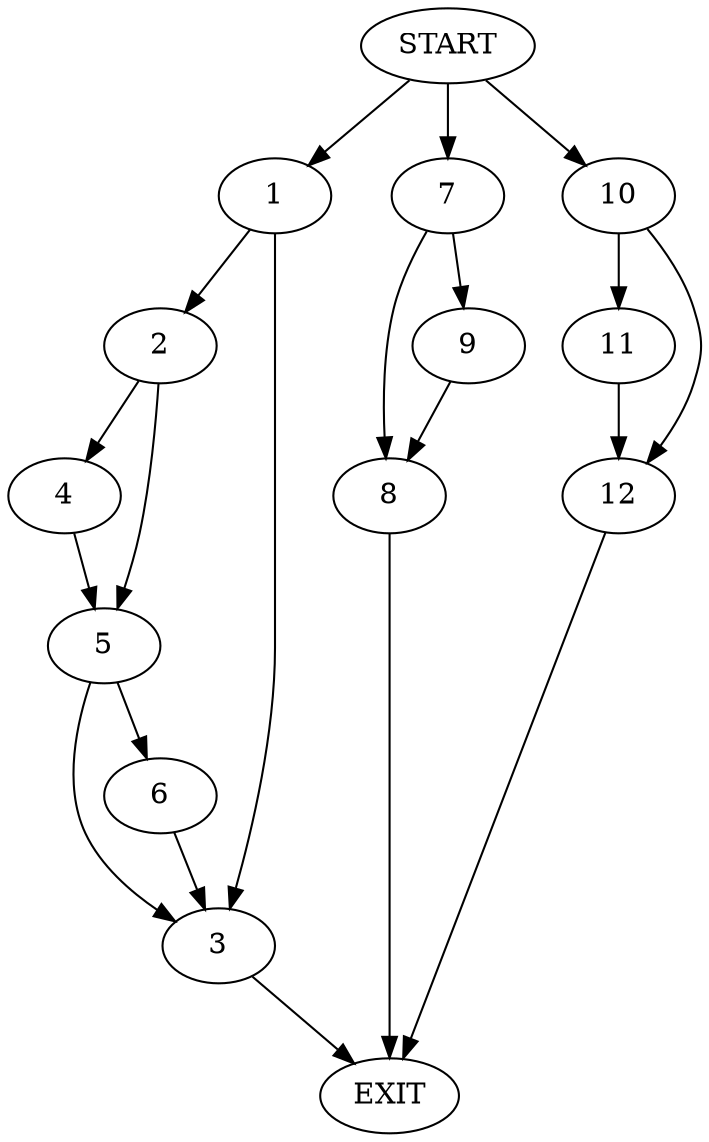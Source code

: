 digraph {
0 [label="START"]
13 [label="EXIT"]
0 -> 1
1 -> 2
1 -> 3
2 -> 4
2 -> 5
3 -> 13
4 -> 5
5 -> 6
5 -> 3
6 -> 3
0 -> 7
7 -> 8
7 -> 9
8 -> 13
9 -> 8
0 -> 10
10 -> 11
10 -> 12
12 -> 13
11 -> 12
}
